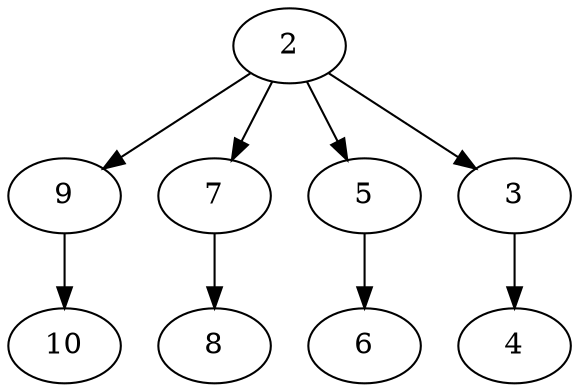 digraph G {
u1[label="2"];
u2[label="9"];
u3[label="10"];
u4[label="7"];
u5[label="8"];
u6[label="5"];
u7[label="6"];
u8[label="3"];
u9[label="4"];
u1 -> u2[label=""];
u1 -> u4[label=""];
u1 -> u6[label=""];
u1 -> u8[label=""];
u2 -> u3[label=""];
u4 -> u5[label=""];
u6 -> u7[label=""];
u8 -> u9[label=""];

}
